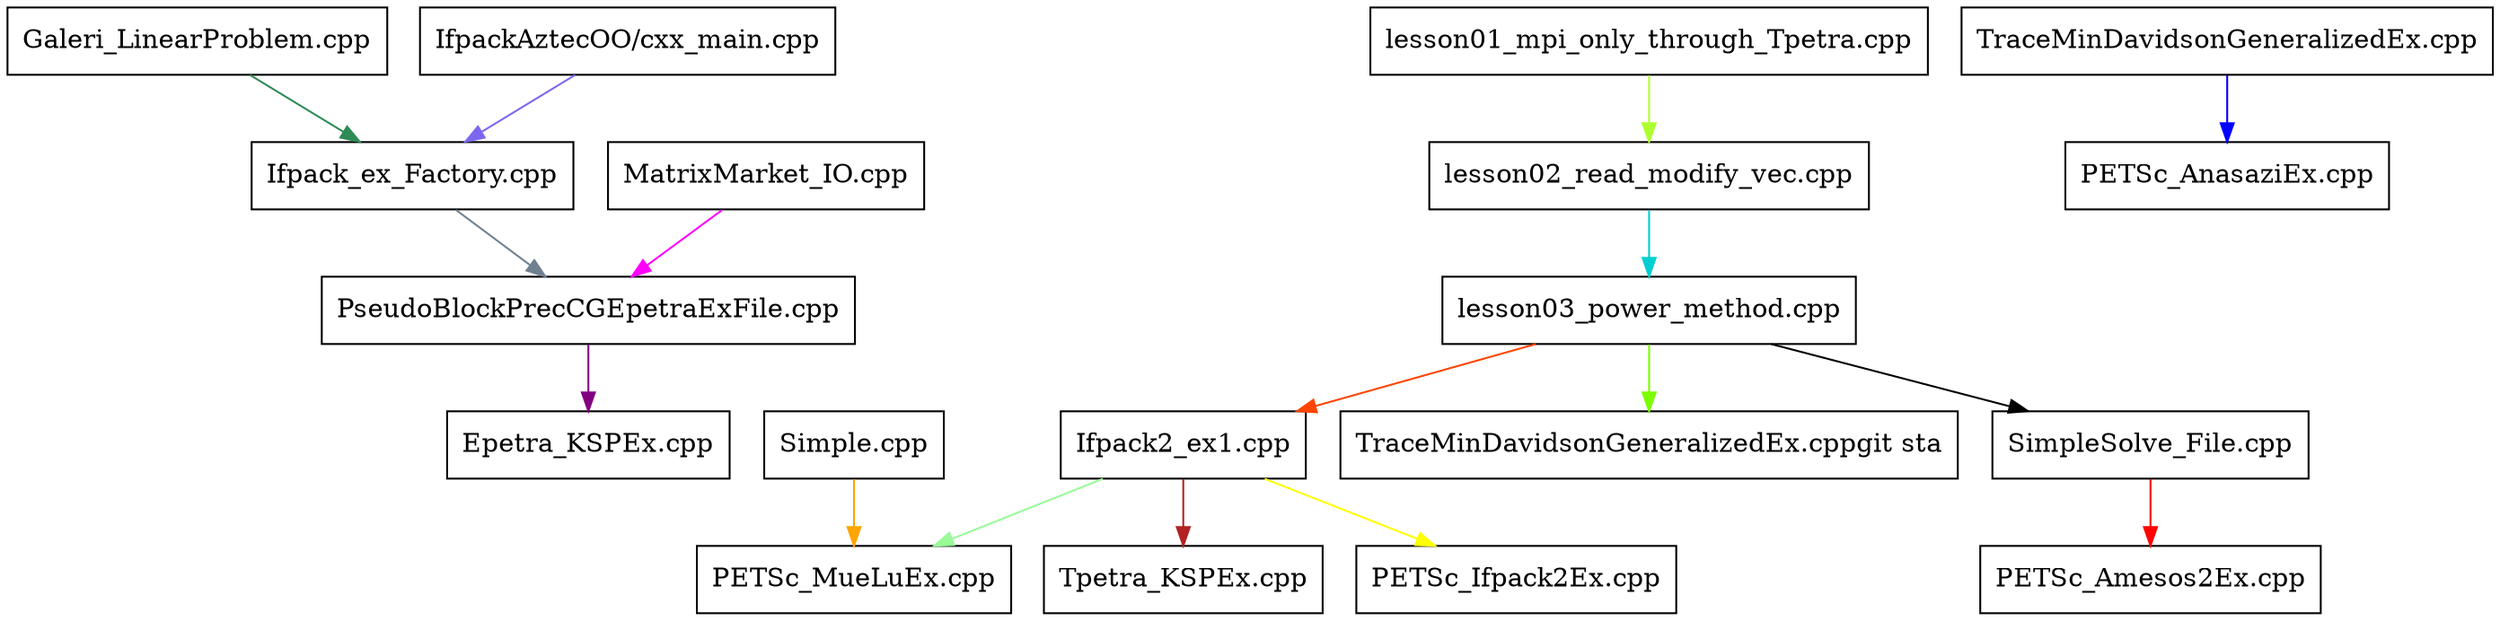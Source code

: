 digraph G {
  node [shape = box];
  "PseudoBlockPrecCGEpetraExFile.cpp" -> "Epetra_KSPEx.cpp" [colorscheme="svg" color="purple"]
  "SimpleSolve_File.cpp" -> "PETSc_Amesos2Ex.cpp" [colorscheme="svg" color="red"]
  "TraceMinDavidsonGeneralizedEx.cpp" -> "PETSc_AnasaziEx.cpp" [colorscheme="svg" color="blue"]
  "Ifpack2_ex1.cpp" -> "PETSc_Ifpack2Ex.cpp" [colorscheme="svg" color="yellow"]
  "Simple.cpp" -> "PETSc_MueLuEx.cpp" [colorscheme="svg" color="orange"]
  "Ifpack2_ex1.cpp" -> "PETSc_MueLuEx.cpp" [colorscheme="svg" color="palegreen"]
  "Ifpack2_ex1.cpp" -> "Tpetra_KSPEx.cpp" [colorscheme="svg" color="firebrick"]
  "lesson03_power_method.cpp" -> "TraceMinDavidsonGeneralizedEx.cppgit sta" [colorscheme="svg" color="lawngreen"]
  "lesson03_power_method.cpp" -> "SimpleSolve_File.cpp" [colorscheme="svg" color="teal`"]
  "Ifpack_ex_Factory.cpp" -> "PseudoBlockPrecCGEpetraExFile.cpp" [colorscheme="svg" color="slategrey"]
  "MatrixMarket_IO.cpp" -> "PseudoBlockPrecCGEpetraExFile.cpp" [colorscheme="svg" color="fuchsia"]
  "Galeri_LinearProblem.cpp" -> "Ifpack_ex_Factory.cpp" [colorscheme="svg" color="seagreen"]
  "IfpackAztecOO/cxx_main.cpp" -> "Ifpack_ex_Factory.cpp" [colorscheme="svg" color="mediumslateblue"]
  "lesson03_power_method.cpp" -> "Ifpack2_ex1.cpp" [colorscheme="svg" color="orangered"]
  "lesson01_mpi_only_through_Tpetra.cpp" -> "lesson02_read_modify_vec.cpp" [colorscheme="svg" color="greenyellow"]
  "lesson02_read_modify_vec.cpp" -> "lesson03_power_method.cpp" [colorscheme="svg" color="darkturquoise"]
}